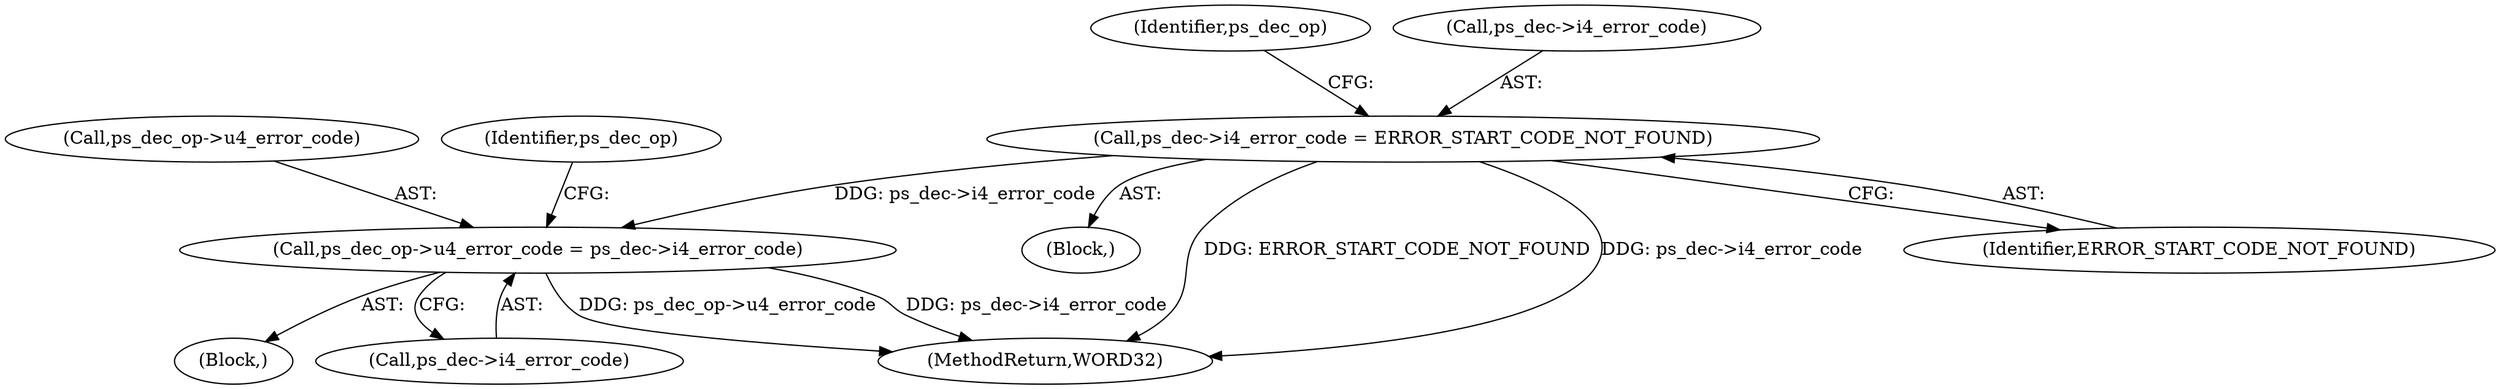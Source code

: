 digraph "0_Android_e629194c62a9a129ce378e08cb1059a8a53f1795@pointer" {
"1001224" [label="(Call,ps_dec->i4_error_code = ERROR_START_CODE_NOT_FOUND)"];
"1001246" [label="(Call,ps_dec_op->u4_error_code = ps_dec->i4_error_code)"];
"1001246" [label="(Call,ps_dec_op->u4_error_code = ps_dec->i4_error_code)"];
"1001247" [label="(Call,ps_dec_op->u4_error_code)"];
"1001255" [label="(Identifier,ps_dec_op)"];
"1001242" [label="(Block,)"];
"1001224" [label="(Call,ps_dec->i4_error_code = ERROR_START_CODE_NOT_FOUND)"];
"1001250" [label="(Call,ps_dec->i4_error_code)"];
"1001223" [label="(Block,)"];
"1002124" [label="(MethodReturn,WORD32)"];
"1001231" [label="(Identifier,ps_dec_op)"];
"1001228" [label="(Identifier,ERROR_START_CODE_NOT_FOUND)"];
"1001225" [label="(Call,ps_dec->i4_error_code)"];
"1001224" -> "1001223"  [label="AST: "];
"1001224" -> "1001228"  [label="CFG: "];
"1001225" -> "1001224"  [label="AST: "];
"1001228" -> "1001224"  [label="AST: "];
"1001231" -> "1001224"  [label="CFG: "];
"1001224" -> "1002124"  [label="DDG: ERROR_START_CODE_NOT_FOUND"];
"1001224" -> "1002124"  [label="DDG: ps_dec->i4_error_code"];
"1001224" -> "1001246"  [label="DDG: ps_dec->i4_error_code"];
"1001246" -> "1001242"  [label="AST: "];
"1001246" -> "1001250"  [label="CFG: "];
"1001247" -> "1001246"  [label="AST: "];
"1001250" -> "1001246"  [label="AST: "];
"1001255" -> "1001246"  [label="CFG: "];
"1001246" -> "1002124"  [label="DDG: ps_dec_op->u4_error_code"];
"1001246" -> "1002124"  [label="DDG: ps_dec->i4_error_code"];
}
